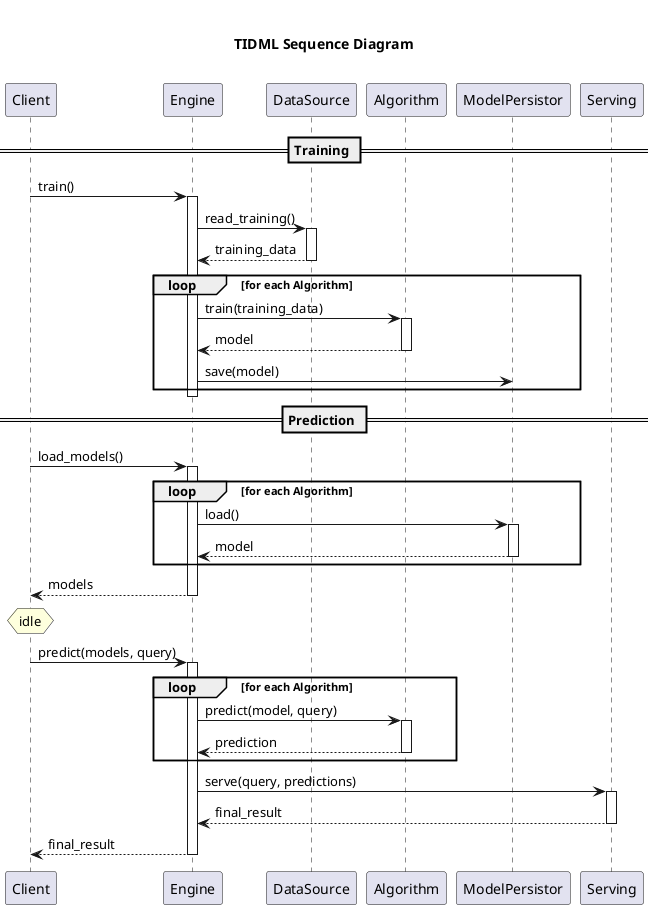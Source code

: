 @startuml

title \nTIDML Sequence Diagram\n

== Training ==

Client -> Engine: train()
activate Engine

  Engine -> DataSource: read_training()
  activate DataSource
  Engine <-- DataSource: training_data
  deactivate DataSource

loop for each Algorithm
  Engine -> Algorithm: train(training_data)
  activate Algorithm
  Engine <-- Algorithm: model
  deactivate Algorithm

  Engine -> ModelPersistor: save(model)
end

deactivate Engine


== Prediction ==

Client -> Engine: load_models()
activate Engine

loop for each Algorithm
  Engine -> ModelPersistor: load()
  activate ModelPersistor
  Engine <-- ModelPersistor: model
  deactivate ModelPersistor
end

Client <-- Engine: models
deactivate Engine

hnote over Client : idle

Client -> Engine: predict(models, query)
activate Engine


loop for each Algorithm
  Engine -> Algorithm: predict(model, query)
  activate Algorithm
  Engine <-- Algorithm: prediction
  deactivate Algorithm
end

Engine -> Serving: serve(query, predictions)
activate Serving
Engine <-- Serving: final_result
deactivate Serving

Client <-- Engine: final_result

deactivate Engine


@enduml
